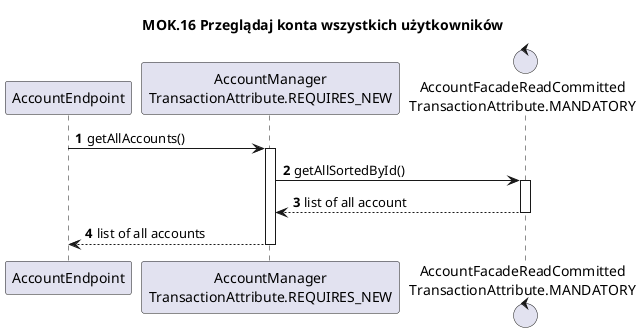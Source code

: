 @startuml
title MOK.16 Przeglądaj konta wszystkich użytkowników
autoactivate on
participant AccountEndpoint
participant "AccountManager\nTransactionAttribute.REQUIRES_NEW" as AccountManager
control "AccountFacadeReadCommitted\nTransactionAttribute.MANDATORY" as AccountFacadeReadCommitted
autonumber
                AccountEndpoint -> AccountManager: getAllAccounts()
                    AccountManager -> AccountFacadeReadCommitted: getAllSortedById()
                    return list of all account

                return list of all accounts
@enduml
